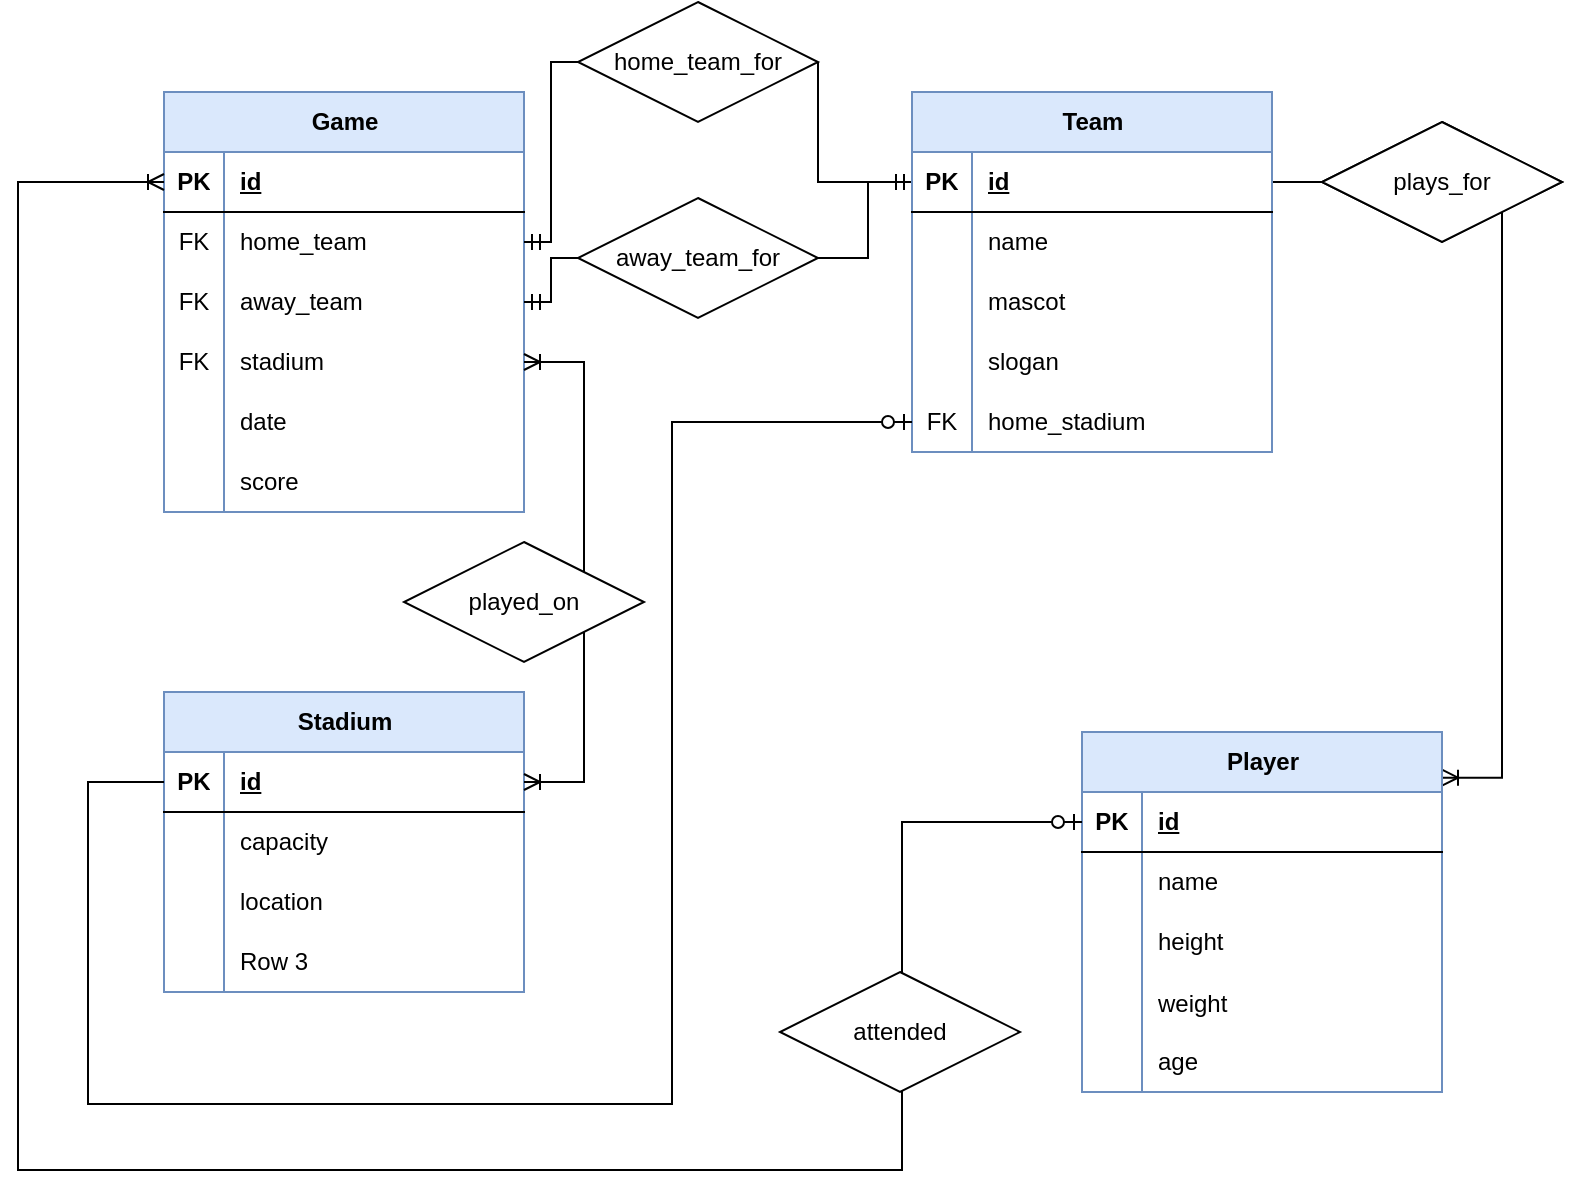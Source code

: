 <mxfile version="21.0.6" type="github">
  <diagram name="Page-1" id="ESBg16Jvo0Ge0sNkoPph">
    <mxGraphModel dx="1066" dy="607" grid="0" gridSize="10" guides="1" tooltips="1" connect="1" arrows="1" fold="1" page="1" pageScale="1" pageWidth="850" pageHeight="1100" math="0" shadow="0">
      <root>
        <mxCell id="0" />
        <mxCell id="1" parent="0" />
        <mxCell id="vcCwXgl2eIikVjNDywnY-6" style="edgeStyle=orthogonalEdgeStyle;rounded=0;orthogonalLoop=1;jettySize=auto;html=1;entryX=0.5;entryY=0;entryDx=0;entryDy=0;" parent="1" edge="1">
          <mxGeometry relative="1" as="geometry">
            <mxPoint x="425.6" y="270" as="sourcePoint" />
          </mxGeometry>
        </mxCell>
        <mxCell id="vcCwXgl2eIikVjNDywnY-9" style="edgeStyle=orthogonalEdgeStyle;rounded=0;orthogonalLoop=1;jettySize=auto;html=1;entryX=0.5;entryY=0;entryDx=0;entryDy=0;" parent="1" edge="1">
          <mxGeometry relative="1" as="geometry">
            <mxPoint x="425" y="410" as="sourcePoint" />
          </mxGeometry>
        </mxCell>
        <mxCell id="vcCwXgl2eIikVjNDywnY-12" style="edgeStyle=orthogonalEdgeStyle;rounded=0;orthogonalLoop=1;jettySize=auto;html=1;exitX=0.5;exitY=1;exitDx=0;exitDy=0;entryX=0.5;entryY=0;entryDx=0;entryDy=0;" parent="1" edge="1">
          <mxGeometry relative="1" as="geometry">
            <mxPoint x="425" y="530" as="sourcePoint" />
          </mxGeometry>
        </mxCell>
        <mxCell id="vcCwXgl2eIikVjNDywnY-13" style="edgeStyle=orthogonalEdgeStyle;rounded=0;orthogonalLoop=1;jettySize=auto;html=1;entryX=0.5;entryY=0;entryDx=0;entryDy=0;" parent="1" edge="1">
          <mxGeometry relative="1" as="geometry">
            <mxPoint x="425" y="530" as="sourcePoint" />
          </mxGeometry>
        </mxCell>
        <mxCell id="o6xgRLFOjcfNRRHsvB-h-22" value="Game" style="shape=table;startSize=30;container=1;collapsible=1;childLayout=tableLayout;fixedRows=1;rowLines=0;fontStyle=1;align=center;resizeLast=1;html=1;fillColor=#dae8fc;strokeColor=#6c8ebf;" parent="1" vertex="1">
          <mxGeometry x="98" y="143" width="180" height="210" as="geometry" />
        </mxCell>
        <mxCell id="o6xgRLFOjcfNRRHsvB-h-23" value="" style="shape=tableRow;horizontal=0;startSize=0;swimlaneHead=0;swimlaneBody=0;fillColor=none;collapsible=0;dropTarget=0;points=[[0,0.5],[1,0.5]];portConstraint=eastwest;top=0;left=0;right=0;bottom=1;" parent="o6xgRLFOjcfNRRHsvB-h-22" vertex="1">
          <mxGeometry y="30" width="180" height="30" as="geometry" />
        </mxCell>
        <mxCell id="o6xgRLFOjcfNRRHsvB-h-24" value="PK" style="shape=partialRectangle;connectable=0;fillColor=none;top=0;left=0;bottom=0;right=0;fontStyle=1;overflow=hidden;whiteSpace=wrap;html=1;" parent="o6xgRLFOjcfNRRHsvB-h-23" vertex="1">
          <mxGeometry width="30" height="30" as="geometry">
            <mxRectangle width="30" height="30" as="alternateBounds" />
          </mxGeometry>
        </mxCell>
        <mxCell id="o6xgRLFOjcfNRRHsvB-h-25" value="id" style="shape=partialRectangle;connectable=0;fillColor=none;top=0;left=0;bottom=0;right=0;align=left;spacingLeft=6;fontStyle=5;overflow=hidden;whiteSpace=wrap;html=1;" parent="o6xgRLFOjcfNRRHsvB-h-23" vertex="1">
          <mxGeometry x="30" width="150" height="30" as="geometry">
            <mxRectangle width="150" height="30" as="alternateBounds" />
          </mxGeometry>
        </mxCell>
        <mxCell id="o6xgRLFOjcfNRRHsvB-h-36" value="" style="shape=tableRow;horizontal=0;startSize=0;swimlaneHead=0;swimlaneBody=0;fillColor=none;collapsible=0;dropTarget=0;points=[[0,0.5],[1,0.5]];portConstraint=eastwest;top=0;left=0;right=0;bottom=0;" parent="o6xgRLFOjcfNRRHsvB-h-22" vertex="1">
          <mxGeometry y="60" width="180" height="30" as="geometry" />
        </mxCell>
        <mxCell id="o6xgRLFOjcfNRRHsvB-h-37" value="FK" style="shape=partialRectangle;connectable=0;fillColor=none;top=0;left=0;bottom=0;right=0;fontStyle=0;overflow=hidden;whiteSpace=wrap;html=1;" parent="o6xgRLFOjcfNRRHsvB-h-36" vertex="1">
          <mxGeometry width="30" height="30" as="geometry">
            <mxRectangle width="30" height="30" as="alternateBounds" />
          </mxGeometry>
        </mxCell>
        <mxCell id="o6xgRLFOjcfNRRHsvB-h-38" value="home_team" style="shape=partialRectangle;connectable=0;fillColor=none;top=0;left=0;bottom=0;right=0;align=left;spacingLeft=6;fontStyle=0;overflow=hidden;whiteSpace=wrap;html=1;" parent="o6xgRLFOjcfNRRHsvB-h-36" vertex="1">
          <mxGeometry x="30" width="150" height="30" as="geometry">
            <mxRectangle width="150" height="30" as="alternateBounds" />
          </mxGeometry>
        </mxCell>
        <mxCell id="o6xgRLFOjcfNRRHsvB-h-39" value="" style="shape=tableRow;horizontal=0;startSize=0;swimlaneHead=0;swimlaneBody=0;fillColor=none;collapsible=0;dropTarget=0;points=[[0,0.5],[1,0.5]];portConstraint=eastwest;top=0;left=0;right=0;bottom=0;" parent="o6xgRLFOjcfNRRHsvB-h-22" vertex="1">
          <mxGeometry y="90" width="180" height="30" as="geometry" />
        </mxCell>
        <mxCell id="o6xgRLFOjcfNRRHsvB-h-40" value="FK" style="shape=partialRectangle;connectable=0;fillColor=none;top=0;left=0;bottom=0;right=0;fontStyle=0;overflow=hidden;whiteSpace=wrap;html=1;" parent="o6xgRLFOjcfNRRHsvB-h-39" vertex="1">
          <mxGeometry width="30" height="30" as="geometry">
            <mxRectangle width="30" height="30" as="alternateBounds" />
          </mxGeometry>
        </mxCell>
        <mxCell id="o6xgRLFOjcfNRRHsvB-h-41" value="away_team" style="shape=partialRectangle;connectable=0;fillColor=none;top=0;left=0;bottom=0;right=0;align=left;spacingLeft=6;fontStyle=0;overflow=hidden;whiteSpace=wrap;html=1;" parent="o6xgRLFOjcfNRRHsvB-h-39" vertex="1">
          <mxGeometry x="30" width="150" height="30" as="geometry">
            <mxRectangle width="150" height="30" as="alternateBounds" />
          </mxGeometry>
        </mxCell>
        <mxCell id="o6xgRLFOjcfNRRHsvB-h-29" value="" style="shape=tableRow;horizontal=0;startSize=0;swimlaneHead=0;swimlaneBody=0;fillColor=none;collapsible=0;dropTarget=0;points=[[0,0.5],[1,0.5]];portConstraint=eastwest;top=0;left=0;right=0;bottom=0;" parent="o6xgRLFOjcfNRRHsvB-h-22" vertex="1">
          <mxGeometry y="120" width="180" height="30" as="geometry" />
        </mxCell>
        <mxCell id="o6xgRLFOjcfNRRHsvB-h-30" value="FK" style="shape=partialRectangle;connectable=0;fillColor=none;top=0;left=0;bottom=0;right=0;editable=1;overflow=hidden;whiteSpace=wrap;html=1;" parent="o6xgRLFOjcfNRRHsvB-h-29" vertex="1">
          <mxGeometry width="30" height="30" as="geometry">
            <mxRectangle width="30" height="30" as="alternateBounds" />
          </mxGeometry>
        </mxCell>
        <mxCell id="o6xgRLFOjcfNRRHsvB-h-31" value="stadium" style="shape=partialRectangle;connectable=0;fillColor=none;top=0;left=0;bottom=0;right=0;align=left;spacingLeft=6;overflow=hidden;whiteSpace=wrap;html=1;" parent="o6xgRLFOjcfNRRHsvB-h-29" vertex="1">
          <mxGeometry x="30" width="150" height="30" as="geometry">
            <mxRectangle width="150" height="30" as="alternateBounds" />
          </mxGeometry>
        </mxCell>
        <mxCell id="o6xgRLFOjcfNRRHsvB-h-32" value="" style="shape=tableRow;horizontal=0;startSize=0;swimlaneHead=0;swimlaneBody=0;fillColor=none;collapsible=0;dropTarget=0;points=[[0,0.5],[1,0.5]];portConstraint=eastwest;top=0;left=0;right=0;bottom=0;" parent="o6xgRLFOjcfNRRHsvB-h-22" vertex="1">
          <mxGeometry y="150" width="180" height="30" as="geometry" />
        </mxCell>
        <mxCell id="o6xgRLFOjcfNRRHsvB-h-33" value="" style="shape=partialRectangle;connectable=0;fillColor=none;top=0;left=0;bottom=0;right=0;editable=1;overflow=hidden;whiteSpace=wrap;html=1;" parent="o6xgRLFOjcfNRRHsvB-h-32" vertex="1">
          <mxGeometry width="30" height="30" as="geometry">
            <mxRectangle width="30" height="30" as="alternateBounds" />
          </mxGeometry>
        </mxCell>
        <mxCell id="o6xgRLFOjcfNRRHsvB-h-34" value="date" style="shape=partialRectangle;connectable=0;fillColor=none;top=0;left=0;bottom=0;right=0;align=left;spacingLeft=6;overflow=hidden;whiteSpace=wrap;html=1;" parent="o6xgRLFOjcfNRRHsvB-h-32" vertex="1">
          <mxGeometry x="30" width="150" height="30" as="geometry">
            <mxRectangle width="150" height="30" as="alternateBounds" />
          </mxGeometry>
        </mxCell>
        <mxCell id="o6xgRLFOjcfNRRHsvB-h-26" value="" style="shape=tableRow;horizontal=0;startSize=0;swimlaneHead=0;swimlaneBody=0;fillColor=none;collapsible=0;dropTarget=0;points=[[0,0.5],[1,0.5]];portConstraint=eastwest;top=0;left=0;right=0;bottom=0;" parent="o6xgRLFOjcfNRRHsvB-h-22" vertex="1">
          <mxGeometry y="180" width="180" height="30" as="geometry" />
        </mxCell>
        <mxCell id="o6xgRLFOjcfNRRHsvB-h-27" value="" style="shape=partialRectangle;connectable=0;fillColor=none;top=0;left=0;bottom=0;right=0;editable=1;overflow=hidden;whiteSpace=wrap;html=1;" parent="o6xgRLFOjcfNRRHsvB-h-26" vertex="1">
          <mxGeometry width="30" height="30" as="geometry">
            <mxRectangle width="30" height="30" as="alternateBounds" />
          </mxGeometry>
        </mxCell>
        <mxCell id="o6xgRLFOjcfNRRHsvB-h-28" value="score" style="shape=partialRectangle;connectable=0;fillColor=none;top=0;left=0;bottom=0;right=0;align=left;spacingLeft=6;overflow=hidden;whiteSpace=wrap;html=1;" parent="o6xgRLFOjcfNRRHsvB-h-26" vertex="1">
          <mxGeometry x="30" width="150" height="30" as="geometry">
            <mxRectangle width="150" height="30" as="alternateBounds" />
          </mxGeometry>
        </mxCell>
        <mxCell id="o6xgRLFOjcfNRRHsvB-h-43" value="" style="edgeStyle=orthogonalEdgeStyle;fontSize=12;html=1;endArrow=ERmandOne;startArrow=none;rounded=0;entryX=0;entryY=0.5;entryDx=0;entryDy=0;exitX=1;exitY=0.5;exitDx=0;exitDy=0;" parent="1" source="h0HyBI9qsTVt5UAQeHeC-45" target="o6xgRLFOjcfNRRHsvB-h-51" edge="1">
          <mxGeometry width="100" height="100" relative="1" as="geometry">
            <mxPoint x="281" y="222" as="sourcePoint" />
            <mxPoint x="381" y="122" as="targetPoint" />
            <Array as="points">
              <mxPoint x="450" y="226" />
              <mxPoint x="450" y="188" />
            </Array>
          </mxGeometry>
        </mxCell>
        <mxCell id="o6xgRLFOjcfNRRHsvB-h-44" value="" style="edgeStyle=orthogonalEdgeStyle;fontSize=12;html=1;endArrow=ERmandOne;startArrow=none;rounded=0;exitX=1;exitY=0.5;exitDx=0;exitDy=0;" parent="1" source="h0HyBI9qsTVt5UAQeHeC-44" target="o6xgRLFOjcfNRRHsvB-h-51" edge="1">
          <mxGeometry width="100" height="100" relative="1" as="geometry">
            <mxPoint x="291" y="232" as="sourcePoint" />
            <mxPoint x="516" y="215" as="targetPoint" />
            <Array as="points">
              <mxPoint x="425" y="188" />
            </Array>
          </mxGeometry>
        </mxCell>
        <mxCell id="o6xgRLFOjcfNRRHsvB-h-45" value="" style="edgeStyle=entityRelationEdgeStyle;fontSize=12;html=1;endArrow=ERoneToMany;rounded=0;entryX=1;entryY=0.127;entryDx=0;entryDy=0;exitX=1;exitY=0.5;exitDx=0;exitDy=0;startArrow=none;entryPerimeter=0;" parent="1" source="o6xgRLFOjcfNRRHsvB-h-46" target="h0HyBI9qsTVt5UAQeHeC-20" edge="1">
          <mxGeometry width="100" height="100" relative="1" as="geometry">
            <mxPoint x="126" y="550" as="sourcePoint" />
            <mxPoint x="736" y="502" as="targetPoint" />
          </mxGeometry>
        </mxCell>
        <mxCell id="o6xgRLFOjcfNRRHsvB-h-49" value="" style="edgeStyle=entityRelationEdgeStyle;fontSize=12;html=1;endArrow=none;rounded=0;entryX=1;entryY=0.5;entryDx=0;entryDy=0;exitX=1;exitY=0.5;exitDx=0;exitDy=0;" parent="1" source="o6xgRLFOjcfNRRHsvB-h-51" target="o6xgRLFOjcfNRRHsvB-h-46" edge="1">
          <mxGeometry width="100" height="100" relative="1" as="geometry">
            <mxPoint x="646" y="205" as="sourcePoint" />
            <mxPoint x="646" y="415" as="targetPoint" />
          </mxGeometry>
        </mxCell>
        <mxCell id="o6xgRLFOjcfNRRHsvB-h-46" value="plays for" style="shape=rhombus;double=1;perimeter=rhombusPerimeter;whiteSpace=wrap;html=1;align=center;" parent="1" vertex="1">
          <mxGeometry x="677" y="158" width="120" height="60" as="geometry" />
        </mxCell>
        <mxCell id="o6xgRLFOjcfNRRHsvB-h-50" value="Team" style="shape=table;startSize=30;container=1;collapsible=1;childLayout=tableLayout;fixedRows=1;rowLines=0;fontStyle=1;align=center;resizeLast=1;html=1;fillColor=#dae8fc;strokeColor=#6c8ebf;" parent="1" vertex="1">
          <mxGeometry x="472" y="143" width="180" height="180" as="geometry" />
        </mxCell>
        <mxCell id="o6xgRLFOjcfNRRHsvB-h-51" value="" style="shape=tableRow;horizontal=0;startSize=0;swimlaneHead=0;swimlaneBody=0;fillColor=none;collapsible=0;dropTarget=0;points=[[0,0.5],[1,0.5]];portConstraint=eastwest;top=0;left=0;right=0;bottom=1;" parent="o6xgRLFOjcfNRRHsvB-h-50" vertex="1">
          <mxGeometry y="30" width="180" height="30" as="geometry" />
        </mxCell>
        <mxCell id="o6xgRLFOjcfNRRHsvB-h-52" value="PK" style="shape=partialRectangle;connectable=0;fillColor=none;top=0;left=0;bottom=0;right=0;fontStyle=1;overflow=hidden;whiteSpace=wrap;html=1;" parent="o6xgRLFOjcfNRRHsvB-h-51" vertex="1">
          <mxGeometry width="30" height="30" as="geometry">
            <mxRectangle width="30" height="30" as="alternateBounds" />
          </mxGeometry>
        </mxCell>
        <mxCell id="o6xgRLFOjcfNRRHsvB-h-53" value="id" style="shape=partialRectangle;connectable=0;fillColor=none;top=0;left=0;bottom=0;right=0;align=left;spacingLeft=6;fontStyle=5;overflow=hidden;whiteSpace=wrap;html=1;" parent="o6xgRLFOjcfNRRHsvB-h-51" vertex="1">
          <mxGeometry x="30" width="150" height="30" as="geometry">
            <mxRectangle width="150" height="30" as="alternateBounds" />
          </mxGeometry>
        </mxCell>
        <mxCell id="o6xgRLFOjcfNRRHsvB-h-54" value="" style="shape=tableRow;horizontal=0;startSize=0;swimlaneHead=0;swimlaneBody=0;fillColor=none;collapsible=0;dropTarget=0;points=[[0,0.5],[1,0.5]];portConstraint=eastwest;top=0;left=0;right=0;bottom=0;" parent="o6xgRLFOjcfNRRHsvB-h-50" vertex="1">
          <mxGeometry y="60" width="180" height="30" as="geometry" />
        </mxCell>
        <mxCell id="o6xgRLFOjcfNRRHsvB-h-55" value="" style="shape=partialRectangle;connectable=0;fillColor=none;top=0;left=0;bottom=0;right=0;editable=1;overflow=hidden;whiteSpace=wrap;html=1;" parent="o6xgRLFOjcfNRRHsvB-h-54" vertex="1">
          <mxGeometry width="30" height="30" as="geometry">
            <mxRectangle width="30" height="30" as="alternateBounds" />
          </mxGeometry>
        </mxCell>
        <mxCell id="o6xgRLFOjcfNRRHsvB-h-56" value="name" style="shape=partialRectangle;connectable=0;fillColor=none;top=0;left=0;bottom=0;right=0;align=left;spacingLeft=6;overflow=hidden;whiteSpace=wrap;html=1;" parent="o6xgRLFOjcfNRRHsvB-h-54" vertex="1">
          <mxGeometry x="30" width="150" height="30" as="geometry">
            <mxRectangle width="150" height="30" as="alternateBounds" />
          </mxGeometry>
        </mxCell>
        <mxCell id="o6xgRLFOjcfNRRHsvB-h-57" value="" style="shape=tableRow;horizontal=0;startSize=0;swimlaneHead=0;swimlaneBody=0;fillColor=none;collapsible=0;dropTarget=0;points=[[0,0.5],[1,0.5]];portConstraint=eastwest;top=0;left=0;right=0;bottom=0;" parent="o6xgRLFOjcfNRRHsvB-h-50" vertex="1">
          <mxGeometry y="90" width="180" height="30" as="geometry" />
        </mxCell>
        <mxCell id="o6xgRLFOjcfNRRHsvB-h-58" value="" style="shape=partialRectangle;connectable=0;fillColor=none;top=0;left=0;bottom=0;right=0;editable=1;overflow=hidden;whiteSpace=wrap;html=1;" parent="o6xgRLFOjcfNRRHsvB-h-57" vertex="1">
          <mxGeometry width="30" height="30" as="geometry">
            <mxRectangle width="30" height="30" as="alternateBounds" />
          </mxGeometry>
        </mxCell>
        <mxCell id="o6xgRLFOjcfNRRHsvB-h-59" value="mascot" style="shape=partialRectangle;connectable=0;fillColor=none;top=0;left=0;bottom=0;right=0;align=left;spacingLeft=6;overflow=hidden;whiteSpace=wrap;html=1;" parent="o6xgRLFOjcfNRRHsvB-h-57" vertex="1">
          <mxGeometry x="30" width="150" height="30" as="geometry">
            <mxRectangle width="150" height="30" as="alternateBounds" />
          </mxGeometry>
        </mxCell>
        <mxCell id="o6xgRLFOjcfNRRHsvB-h-60" value="" style="shape=tableRow;horizontal=0;startSize=0;swimlaneHead=0;swimlaneBody=0;fillColor=none;collapsible=0;dropTarget=0;points=[[0,0.5],[1,0.5]];portConstraint=eastwest;top=0;left=0;right=0;bottom=0;" parent="o6xgRLFOjcfNRRHsvB-h-50" vertex="1">
          <mxGeometry y="120" width="180" height="30" as="geometry" />
        </mxCell>
        <mxCell id="o6xgRLFOjcfNRRHsvB-h-61" value="" style="shape=partialRectangle;connectable=0;fillColor=none;top=0;left=0;bottom=0;right=0;editable=1;overflow=hidden;whiteSpace=wrap;html=1;" parent="o6xgRLFOjcfNRRHsvB-h-60" vertex="1">
          <mxGeometry width="30" height="30" as="geometry">
            <mxRectangle width="30" height="30" as="alternateBounds" />
          </mxGeometry>
        </mxCell>
        <mxCell id="o6xgRLFOjcfNRRHsvB-h-62" value="slogan" style="shape=partialRectangle;connectable=0;fillColor=none;top=0;left=0;bottom=0;right=0;align=left;spacingLeft=6;overflow=hidden;whiteSpace=wrap;html=1;" parent="o6xgRLFOjcfNRRHsvB-h-60" vertex="1">
          <mxGeometry x="30" width="150" height="30" as="geometry">
            <mxRectangle width="150" height="30" as="alternateBounds" />
          </mxGeometry>
        </mxCell>
        <mxCell id="o6xgRLFOjcfNRRHsvB-h-63" value="" style="shape=tableRow;horizontal=0;startSize=0;swimlaneHead=0;swimlaneBody=0;fillColor=none;collapsible=0;dropTarget=0;points=[[0,0.5],[1,0.5]];portConstraint=eastwest;top=0;left=0;right=0;bottom=0;" parent="o6xgRLFOjcfNRRHsvB-h-50" vertex="1">
          <mxGeometry y="150" width="180" height="30" as="geometry" />
        </mxCell>
        <mxCell id="o6xgRLFOjcfNRRHsvB-h-64" value="FK" style="shape=partialRectangle;connectable=0;fillColor=none;top=0;left=0;bottom=0;right=0;fontStyle=0;overflow=hidden;whiteSpace=wrap;html=1;" parent="o6xgRLFOjcfNRRHsvB-h-63" vertex="1">
          <mxGeometry width="30" height="30" as="geometry">
            <mxRectangle width="30" height="30" as="alternateBounds" />
          </mxGeometry>
        </mxCell>
        <mxCell id="o6xgRLFOjcfNRRHsvB-h-65" value="home_stadium" style="shape=partialRectangle;connectable=0;fillColor=none;top=0;left=0;bottom=0;right=0;align=left;spacingLeft=6;fontStyle=0;overflow=hidden;whiteSpace=wrap;html=1;" parent="o6xgRLFOjcfNRRHsvB-h-63" vertex="1">
          <mxGeometry x="30" width="150" height="30" as="geometry">
            <mxRectangle width="150" height="30" as="alternateBounds" />
          </mxGeometry>
        </mxCell>
        <mxCell id="o6xgRLFOjcfNRRHsvB-h-66" value="Stadium" style="shape=table;startSize=30;container=1;collapsible=1;childLayout=tableLayout;fixedRows=1;rowLines=0;fontStyle=1;align=center;resizeLast=1;html=1;fillColor=#dae8fc;strokeColor=#6c8ebf;" parent="1" vertex="1">
          <mxGeometry x="98" y="443" width="180" height="150" as="geometry" />
        </mxCell>
        <mxCell id="o6xgRLFOjcfNRRHsvB-h-67" value="" style="shape=tableRow;horizontal=0;startSize=0;swimlaneHead=0;swimlaneBody=0;fillColor=none;collapsible=0;dropTarget=0;points=[[0,0.5],[1,0.5]];portConstraint=eastwest;top=0;left=0;right=0;bottom=1;" parent="o6xgRLFOjcfNRRHsvB-h-66" vertex="1">
          <mxGeometry y="30" width="180" height="30" as="geometry" />
        </mxCell>
        <mxCell id="o6xgRLFOjcfNRRHsvB-h-68" value="PK" style="shape=partialRectangle;connectable=0;fillColor=none;top=0;left=0;bottom=0;right=0;fontStyle=1;overflow=hidden;whiteSpace=wrap;html=1;" parent="o6xgRLFOjcfNRRHsvB-h-67" vertex="1">
          <mxGeometry width="30" height="30" as="geometry">
            <mxRectangle width="30" height="30" as="alternateBounds" />
          </mxGeometry>
        </mxCell>
        <mxCell id="o6xgRLFOjcfNRRHsvB-h-69" value="id" style="shape=partialRectangle;connectable=0;fillColor=none;top=0;left=0;bottom=0;right=0;align=left;spacingLeft=6;fontStyle=5;overflow=hidden;whiteSpace=wrap;html=1;" parent="o6xgRLFOjcfNRRHsvB-h-67" vertex="1">
          <mxGeometry x="30" width="150" height="30" as="geometry">
            <mxRectangle width="150" height="30" as="alternateBounds" />
          </mxGeometry>
        </mxCell>
        <mxCell id="o6xgRLFOjcfNRRHsvB-h-70" value="" style="shape=tableRow;horizontal=0;startSize=0;swimlaneHead=0;swimlaneBody=0;fillColor=none;collapsible=0;dropTarget=0;points=[[0,0.5],[1,0.5]];portConstraint=eastwest;top=0;left=0;right=0;bottom=0;" parent="o6xgRLFOjcfNRRHsvB-h-66" vertex="1">
          <mxGeometry y="60" width="180" height="30" as="geometry" />
        </mxCell>
        <mxCell id="o6xgRLFOjcfNRRHsvB-h-71" value="" style="shape=partialRectangle;connectable=0;fillColor=none;top=0;left=0;bottom=0;right=0;editable=1;overflow=hidden;whiteSpace=wrap;html=1;" parent="o6xgRLFOjcfNRRHsvB-h-70" vertex="1">
          <mxGeometry width="30" height="30" as="geometry">
            <mxRectangle width="30" height="30" as="alternateBounds" />
          </mxGeometry>
        </mxCell>
        <mxCell id="o6xgRLFOjcfNRRHsvB-h-72" value="capacity" style="shape=partialRectangle;connectable=0;fillColor=none;top=0;left=0;bottom=0;right=0;align=left;spacingLeft=6;overflow=hidden;whiteSpace=wrap;html=1;" parent="o6xgRLFOjcfNRRHsvB-h-70" vertex="1">
          <mxGeometry x="30" width="150" height="30" as="geometry">
            <mxRectangle width="150" height="30" as="alternateBounds" />
          </mxGeometry>
        </mxCell>
        <mxCell id="o6xgRLFOjcfNRRHsvB-h-73" value="" style="shape=tableRow;horizontal=0;startSize=0;swimlaneHead=0;swimlaneBody=0;fillColor=none;collapsible=0;dropTarget=0;points=[[0,0.5],[1,0.5]];portConstraint=eastwest;top=0;left=0;right=0;bottom=0;" parent="o6xgRLFOjcfNRRHsvB-h-66" vertex="1">
          <mxGeometry y="90" width="180" height="30" as="geometry" />
        </mxCell>
        <mxCell id="o6xgRLFOjcfNRRHsvB-h-74" value="" style="shape=partialRectangle;connectable=0;fillColor=none;top=0;left=0;bottom=0;right=0;editable=1;overflow=hidden;whiteSpace=wrap;html=1;" parent="o6xgRLFOjcfNRRHsvB-h-73" vertex="1">
          <mxGeometry width="30" height="30" as="geometry">
            <mxRectangle width="30" height="30" as="alternateBounds" />
          </mxGeometry>
        </mxCell>
        <mxCell id="o6xgRLFOjcfNRRHsvB-h-75" value="location" style="shape=partialRectangle;connectable=0;fillColor=none;top=0;left=0;bottom=0;right=0;align=left;spacingLeft=6;overflow=hidden;whiteSpace=wrap;html=1;" parent="o6xgRLFOjcfNRRHsvB-h-73" vertex="1">
          <mxGeometry x="30" width="150" height="30" as="geometry">
            <mxRectangle width="150" height="30" as="alternateBounds" />
          </mxGeometry>
        </mxCell>
        <mxCell id="o6xgRLFOjcfNRRHsvB-h-76" value="" style="shape=tableRow;horizontal=0;startSize=0;swimlaneHead=0;swimlaneBody=0;fillColor=none;collapsible=0;dropTarget=0;points=[[0,0.5],[1,0.5]];portConstraint=eastwest;top=0;left=0;right=0;bottom=0;" parent="o6xgRLFOjcfNRRHsvB-h-66" vertex="1">
          <mxGeometry y="120" width="180" height="30" as="geometry" />
        </mxCell>
        <mxCell id="o6xgRLFOjcfNRRHsvB-h-77" value="" style="shape=partialRectangle;connectable=0;fillColor=none;top=0;left=0;bottom=0;right=0;editable=1;overflow=hidden;whiteSpace=wrap;html=1;" parent="o6xgRLFOjcfNRRHsvB-h-76" vertex="1">
          <mxGeometry width="30" height="30" as="geometry">
            <mxRectangle width="30" height="30" as="alternateBounds" />
          </mxGeometry>
        </mxCell>
        <mxCell id="o6xgRLFOjcfNRRHsvB-h-78" value="Row 3" style="shape=partialRectangle;connectable=0;fillColor=none;top=0;left=0;bottom=0;right=0;align=left;spacingLeft=6;overflow=hidden;whiteSpace=wrap;html=1;" parent="o6xgRLFOjcfNRRHsvB-h-76" vertex="1">
          <mxGeometry x="30" width="150" height="30" as="geometry">
            <mxRectangle width="150" height="30" as="alternateBounds" />
          </mxGeometry>
        </mxCell>
        <mxCell id="o6xgRLFOjcfNRRHsvB-h-80" value="" style="fontSize=12;html=1;endArrow=ERzeroToOne;endFill=1;rounded=0;entryX=0;entryY=0.5;entryDx=0;entryDy=0;exitX=0;exitY=0.5;exitDx=0;exitDy=0;" parent="1" source="o6xgRLFOjcfNRRHsvB-h-67" target="o6xgRLFOjcfNRRHsvB-h-63" edge="1">
          <mxGeometry width="100" height="100" relative="1" as="geometry">
            <mxPoint x="68" y="321" as="sourcePoint" />
            <mxPoint x="463" y="483" as="targetPoint" />
            <Array as="points">
              <mxPoint x="60" y="488" />
              <mxPoint x="60" y="649" />
              <mxPoint x="352" y="649" />
              <mxPoint x="352" y="308" />
            </Array>
          </mxGeometry>
        </mxCell>
        <mxCell id="h0HyBI9qsTVt5UAQeHeC-1" value="" style="edgeStyle=entityRelationEdgeStyle;fontSize=12;html=1;endArrow=ERoneToMany;startArrow=none;rounded=0;exitX=1;exitY=0.5;exitDx=0;exitDy=0;entryX=1;entryY=0.5;entryDx=0;entryDy=0;" edge="1" parent="1" source="h0HyBI9qsTVt5UAQeHeC-3" target="o6xgRLFOjcfNRRHsvB-h-29">
          <mxGeometry width="100" height="100" relative="1" as="geometry">
            <mxPoint x="337" y="462" as="sourcePoint" />
            <mxPoint x="437" y="362" as="targetPoint" />
          </mxGeometry>
        </mxCell>
        <mxCell id="h0HyBI9qsTVt5UAQeHeC-2" value="" style="edgeStyle=entityRelationEdgeStyle;fontSize=12;html=1;endArrow=none;startArrow=ERoneToMany;rounded=0;exitX=1;exitY=0.5;exitDx=0;exitDy=0;entryX=1;entryY=0.5;entryDx=0;entryDy=0;" edge="1" parent="1" source="o6xgRLFOjcfNRRHsvB-h-67" target="h0HyBI9qsTVt5UAQeHeC-3">
          <mxGeometry width="100" height="100" relative="1" as="geometry">
            <mxPoint x="278" y="418" as="sourcePoint" />
            <mxPoint x="278" y="278" as="targetPoint" />
          </mxGeometry>
        </mxCell>
        <mxCell id="h0HyBI9qsTVt5UAQeHeC-3" value="played_on" style="shape=rhombus;perimeter=rhombusPerimeter;whiteSpace=wrap;html=1;align=center;" vertex="1" parent="1">
          <mxGeometry x="218" y="368" width="120" height="60" as="geometry" />
        </mxCell>
        <mxCell id="h0HyBI9qsTVt5UAQeHeC-20" value="Player" style="shape=table;startSize=30;container=1;collapsible=1;childLayout=tableLayout;fixedRows=1;rowLines=0;fontStyle=1;align=center;resizeLast=1;html=1;fillColor=#dae8fc;strokeColor=#6c8ebf;" vertex="1" parent="1">
          <mxGeometry x="557" y="463" width="180" height="180" as="geometry" />
        </mxCell>
        <mxCell id="h0HyBI9qsTVt5UAQeHeC-21" value="" style="shape=tableRow;horizontal=0;startSize=0;swimlaneHead=0;swimlaneBody=0;fillColor=none;collapsible=0;dropTarget=0;points=[[0,0.5],[1,0.5]];portConstraint=eastwest;top=0;left=0;right=0;bottom=1;" vertex="1" parent="h0HyBI9qsTVt5UAQeHeC-20">
          <mxGeometry y="30" width="180" height="30" as="geometry" />
        </mxCell>
        <mxCell id="h0HyBI9qsTVt5UAQeHeC-22" value="PK" style="shape=partialRectangle;connectable=0;fillColor=none;top=0;left=0;bottom=0;right=0;fontStyle=1;overflow=hidden;whiteSpace=wrap;html=1;" vertex="1" parent="h0HyBI9qsTVt5UAQeHeC-21">
          <mxGeometry width="30" height="30" as="geometry">
            <mxRectangle width="30" height="30" as="alternateBounds" />
          </mxGeometry>
        </mxCell>
        <mxCell id="h0HyBI9qsTVt5UAQeHeC-23" value="id" style="shape=partialRectangle;connectable=0;fillColor=none;top=0;left=0;bottom=0;right=0;align=left;spacingLeft=6;fontStyle=5;overflow=hidden;whiteSpace=wrap;html=1;" vertex="1" parent="h0HyBI9qsTVt5UAQeHeC-21">
          <mxGeometry x="30" width="150" height="30" as="geometry">
            <mxRectangle width="150" height="30" as="alternateBounds" />
          </mxGeometry>
        </mxCell>
        <mxCell id="h0HyBI9qsTVt5UAQeHeC-24" value="" style="shape=tableRow;horizontal=0;startSize=0;swimlaneHead=0;swimlaneBody=0;fillColor=none;collapsible=0;dropTarget=0;points=[[0,0.5],[1,0.5]];portConstraint=eastwest;top=0;left=0;right=0;bottom=0;" vertex="1" parent="h0HyBI9qsTVt5UAQeHeC-20">
          <mxGeometry y="60" width="180" height="30" as="geometry" />
        </mxCell>
        <mxCell id="h0HyBI9qsTVt5UAQeHeC-25" value="" style="shape=partialRectangle;connectable=0;fillColor=none;top=0;left=0;bottom=0;right=0;editable=1;overflow=hidden;whiteSpace=wrap;html=1;" vertex="1" parent="h0HyBI9qsTVt5UAQeHeC-24">
          <mxGeometry width="30" height="30" as="geometry">
            <mxRectangle width="30" height="30" as="alternateBounds" />
          </mxGeometry>
        </mxCell>
        <mxCell id="h0HyBI9qsTVt5UAQeHeC-26" value="name" style="shape=partialRectangle;connectable=0;fillColor=none;top=0;left=0;bottom=0;right=0;align=left;spacingLeft=6;overflow=hidden;whiteSpace=wrap;html=1;" vertex="1" parent="h0HyBI9qsTVt5UAQeHeC-24">
          <mxGeometry x="30" width="150" height="30" as="geometry">
            <mxRectangle width="150" height="30" as="alternateBounds" />
          </mxGeometry>
        </mxCell>
        <mxCell id="h0HyBI9qsTVt5UAQeHeC-27" value="" style="shape=tableRow;horizontal=0;startSize=0;swimlaneHead=0;swimlaneBody=0;fillColor=none;collapsible=0;dropTarget=0;points=[[0,0.5],[1,0.5]];portConstraint=eastwest;top=0;left=0;right=0;bottom=0;" vertex="1" parent="h0HyBI9qsTVt5UAQeHeC-20">
          <mxGeometry y="90" width="180" height="30" as="geometry" />
        </mxCell>
        <mxCell id="h0HyBI9qsTVt5UAQeHeC-28" value="" style="shape=partialRectangle;connectable=0;fillColor=none;top=0;left=0;bottom=0;right=0;editable=1;overflow=hidden;whiteSpace=wrap;html=1;" vertex="1" parent="h0HyBI9qsTVt5UAQeHeC-27">
          <mxGeometry width="30" height="30" as="geometry">
            <mxRectangle width="30" height="30" as="alternateBounds" />
          </mxGeometry>
        </mxCell>
        <mxCell id="h0HyBI9qsTVt5UAQeHeC-29" value="height" style="shape=partialRectangle;connectable=0;fillColor=none;top=0;left=0;bottom=0;right=0;align=left;spacingLeft=6;overflow=hidden;whiteSpace=wrap;html=1;" vertex="1" parent="h0HyBI9qsTVt5UAQeHeC-27">
          <mxGeometry x="30" width="150" height="30" as="geometry">
            <mxRectangle width="150" height="30" as="alternateBounds" />
          </mxGeometry>
        </mxCell>
        <mxCell id="h0HyBI9qsTVt5UAQeHeC-37" value="" style="shape=tableRow;horizontal=0;startSize=0;swimlaneHead=0;swimlaneBody=0;fillColor=none;collapsible=0;dropTarget=0;points=[[0,0.5],[1,0.5]];portConstraint=eastwest;top=0;left=0;right=0;bottom=0;" vertex="1" parent="h0HyBI9qsTVt5UAQeHeC-20">
          <mxGeometry y="120" width="180" height="30" as="geometry" />
        </mxCell>
        <mxCell id="h0HyBI9qsTVt5UAQeHeC-38" value="" style="shape=partialRectangle;connectable=0;fillColor=none;top=0;left=0;bottom=0;right=0;editable=1;overflow=hidden;" vertex="1" parent="h0HyBI9qsTVt5UAQeHeC-37">
          <mxGeometry width="30" height="30" as="geometry">
            <mxRectangle width="30" height="30" as="alternateBounds" />
          </mxGeometry>
        </mxCell>
        <mxCell id="h0HyBI9qsTVt5UAQeHeC-39" value="weight" style="shape=partialRectangle;connectable=0;fillColor=none;top=0;left=0;bottom=0;right=0;align=left;spacingLeft=6;overflow=hidden;" vertex="1" parent="h0HyBI9qsTVt5UAQeHeC-37">
          <mxGeometry x="30" width="150" height="30" as="geometry">
            <mxRectangle width="150" height="30" as="alternateBounds" />
          </mxGeometry>
        </mxCell>
        <mxCell id="h0HyBI9qsTVt5UAQeHeC-30" value="" style="shape=tableRow;horizontal=0;startSize=0;swimlaneHead=0;swimlaneBody=0;fillColor=none;collapsible=0;dropTarget=0;points=[[0,0.5],[1,0.5]];portConstraint=eastwest;top=0;left=0;right=0;bottom=0;" vertex="1" parent="h0HyBI9qsTVt5UAQeHeC-20">
          <mxGeometry y="150" width="180" height="30" as="geometry" />
        </mxCell>
        <mxCell id="h0HyBI9qsTVt5UAQeHeC-31" value="" style="shape=partialRectangle;connectable=0;fillColor=none;top=0;left=0;bottom=0;right=0;editable=1;overflow=hidden;whiteSpace=wrap;html=1;" vertex="1" parent="h0HyBI9qsTVt5UAQeHeC-30">
          <mxGeometry width="30" height="30" as="geometry">
            <mxRectangle width="30" height="30" as="alternateBounds" />
          </mxGeometry>
        </mxCell>
        <mxCell id="h0HyBI9qsTVt5UAQeHeC-32" value="age" style="shape=partialRectangle;connectable=0;fillColor=none;top=0;left=0;bottom=0;right=0;align=left;spacingLeft=6;overflow=hidden;whiteSpace=wrap;html=1;" vertex="1" parent="h0HyBI9qsTVt5UAQeHeC-30">
          <mxGeometry x="30" width="150" height="30" as="geometry">
            <mxRectangle width="150" height="30" as="alternateBounds" />
          </mxGeometry>
        </mxCell>
        <mxCell id="h0HyBI9qsTVt5UAQeHeC-43" value="plays_for" style="shape=rhombus;perimeter=rhombusPerimeter;whiteSpace=wrap;html=1;align=center;" vertex="1" parent="1">
          <mxGeometry x="677" y="158" width="120" height="60" as="geometry" />
        </mxCell>
        <mxCell id="h0HyBI9qsTVt5UAQeHeC-46" value="" style="edgeStyle=orthogonalEdgeStyle;fontSize=12;html=1;endArrow=none;startArrow=ERmandOne;rounded=0;exitX=1;exitY=0.5;exitDx=0;exitDy=0;entryX=0;entryY=0.5;entryDx=0;entryDy=0;" edge="1" parent="1" source="o6xgRLFOjcfNRRHsvB-h-36" target="h0HyBI9qsTVt5UAQeHeC-44">
          <mxGeometry width="100" height="100" relative="1" as="geometry">
            <mxPoint x="278" y="218" as="sourcePoint" />
            <mxPoint x="472" y="188" as="targetPoint" />
            <Array as="points" />
          </mxGeometry>
        </mxCell>
        <mxCell id="h0HyBI9qsTVt5UAQeHeC-44" value="home_team_for" style="shape=rhombus;perimeter=rhombusPerimeter;whiteSpace=wrap;html=1;align=center;" vertex="1" parent="1">
          <mxGeometry x="305" y="98" width="120" height="60" as="geometry" />
        </mxCell>
        <mxCell id="h0HyBI9qsTVt5UAQeHeC-47" value="" style="edgeStyle=orthogonalEdgeStyle;fontSize=12;html=1;endArrow=ERoneToMany;startArrow=ERzeroToOne;rounded=0;entryX=0;entryY=0.5;entryDx=0;entryDy=0;exitX=0;exitY=0.5;exitDx=0;exitDy=0;" edge="1" parent="1" source="h0HyBI9qsTVt5UAQeHeC-21" target="o6xgRLFOjcfNRRHsvB-h-23">
          <mxGeometry width="100" height="100" relative="1" as="geometry">
            <mxPoint x="475" y="517" as="sourcePoint" />
            <mxPoint x="90" y="394" as="targetPoint" />
            <Array as="points">
              <mxPoint x="467" y="508" />
              <mxPoint x="467" y="682" />
              <mxPoint x="25" y="682" />
              <mxPoint x="25" y="188" />
            </Array>
          </mxGeometry>
        </mxCell>
        <mxCell id="h0HyBI9qsTVt5UAQeHeC-41" value="attended" style="shape=rhombus;perimeter=rhombusPerimeter;whiteSpace=wrap;html=1;align=center;" vertex="1" parent="1">
          <mxGeometry x="406" y="583" width="120" height="60" as="geometry" />
        </mxCell>
        <mxCell id="h0HyBI9qsTVt5UAQeHeC-49" value="" style="edgeStyle=orthogonalEdgeStyle;fontSize=12;html=1;endArrow=none;startArrow=ERmandOne;rounded=0;entryX=0;entryY=0.5;entryDx=0;entryDy=0;" edge="1" parent="1" source="o6xgRLFOjcfNRRHsvB-h-39" target="h0HyBI9qsTVt5UAQeHeC-45">
          <mxGeometry width="100" height="100" relative="1" as="geometry">
            <mxPoint x="278" y="248" as="sourcePoint" />
            <mxPoint x="472" y="188" as="targetPoint" />
            <Array as="points" />
          </mxGeometry>
        </mxCell>
        <mxCell id="h0HyBI9qsTVt5UAQeHeC-45" value="away_team_for" style="shape=rhombus;perimeter=rhombusPerimeter;whiteSpace=wrap;html=1;align=center;" vertex="1" parent="1">
          <mxGeometry x="305" y="196" width="120" height="60" as="geometry" />
        </mxCell>
      </root>
    </mxGraphModel>
  </diagram>
</mxfile>
